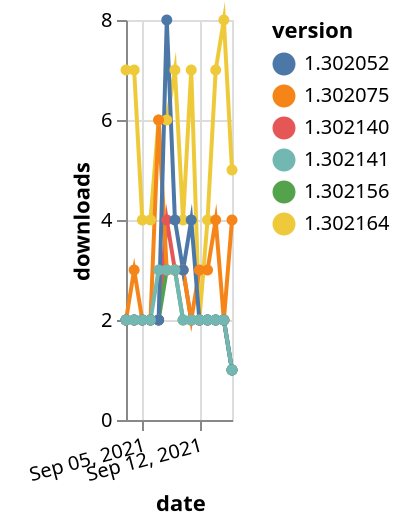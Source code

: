 {"$schema": "https://vega.github.io/schema/vega-lite/v5.json", "description": "A simple bar chart with embedded data.", "data": {"values": [{"date": "2021-09-03", "total": 3214, "delta": 7, "version": "1.302164"}, {"date": "2021-09-04", "total": 3221, "delta": 7, "version": "1.302164"}, {"date": "2021-09-05", "total": 3225, "delta": 4, "version": "1.302164"}, {"date": "2021-09-06", "total": 3229, "delta": 4, "version": "1.302164"}, {"date": "2021-09-07", "total": 3235, "delta": 6, "version": "1.302164"}, {"date": "2021-09-08", "total": 3241, "delta": 6, "version": "1.302164"}, {"date": "2021-09-09", "total": 3248, "delta": 7, "version": "1.302164"}, {"date": "2021-09-10", "total": 3252, "delta": 4, "version": "1.302164"}, {"date": "2021-09-11", "total": 3259, "delta": 7, "version": "1.302164"}, {"date": "2021-09-12", "total": 3261, "delta": 2, "version": "1.302164"}, {"date": "2021-09-13", "total": 3265, "delta": 4, "version": "1.302164"}, {"date": "2021-09-14", "total": 3272, "delta": 7, "version": "1.302164"}, {"date": "2021-09-15", "total": 3280, "delta": 8, "version": "1.302164"}, {"date": "2021-09-16", "total": 3285, "delta": 5, "version": "1.302164"}, {"date": "2021-09-03", "total": 2935, "delta": 2, "version": "1.302140"}, {"date": "2021-09-04", "total": 2937, "delta": 2, "version": "1.302140"}, {"date": "2021-09-05", "total": 2939, "delta": 2, "version": "1.302140"}, {"date": "2021-09-06", "total": 2941, "delta": 2, "version": "1.302140"}, {"date": "2021-09-07", "total": 2943, "delta": 2, "version": "1.302140"}, {"date": "2021-09-08", "total": 2947, "delta": 4, "version": "1.302140"}, {"date": "2021-09-09", "total": 2950, "delta": 3, "version": "1.302140"}, {"date": "2021-09-10", "total": 2953, "delta": 3, "version": "1.302140"}, {"date": "2021-09-11", "total": 2955, "delta": 2, "version": "1.302140"}, {"date": "2021-09-12", "total": 2957, "delta": 2, "version": "1.302140"}, {"date": "2021-09-13", "total": 2959, "delta": 2, "version": "1.302140"}, {"date": "2021-09-14", "total": 2961, "delta": 2, "version": "1.302140"}, {"date": "2021-09-15", "total": 2963, "delta": 2, "version": "1.302140"}, {"date": "2021-09-16", "total": 2964, "delta": 1, "version": "1.302140"}, {"date": "2021-09-03", "total": 3138, "delta": 2, "version": "1.302156"}, {"date": "2021-09-04", "total": 3140, "delta": 2, "version": "1.302156"}, {"date": "2021-09-05", "total": 3142, "delta": 2, "version": "1.302156"}, {"date": "2021-09-06", "total": 3144, "delta": 2, "version": "1.302156"}, {"date": "2021-09-07", "total": 3146, "delta": 2, "version": "1.302156"}, {"date": "2021-09-08", "total": 3149, "delta": 3, "version": "1.302156"}, {"date": "2021-09-09", "total": 3152, "delta": 3, "version": "1.302156"}, {"date": "2021-09-10", "total": 3154, "delta": 2, "version": "1.302156"}, {"date": "2021-09-11", "total": 3156, "delta": 2, "version": "1.302156"}, {"date": "2021-09-12", "total": 3158, "delta": 2, "version": "1.302156"}, {"date": "2021-09-13", "total": 3160, "delta": 2, "version": "1.302156"}, {"date": "2021-09-14", "total": 3162, "delta": 2, "version": "1.302156"}, {"date": "2021-09-15", "total": 3164, "delta": 2, "version": "1.302156"}, {"date": "2021-09-16", "total": 3165, "delta": 1, "version": "1.302156"}, {"date": "2021-09-03", "total": 8875, "delta": 2, "version": "1.302075"}, {"date": "2021-09-04", "total": 8878, "delta": 3, "version": "1.302075"}, {"date": "2021-09-05", "total": 8880, "delta": 2, "version": "1.302075"}, {"date": "2021-09-06", "total": 8882, "delta": 2, "version": "1.302075"}, {"date": "2021-09-07", "total": 8888, "delta": 6, "version": "1.302075"}, {"date": "2021-09-08", "total": 8891, "delta": 3, "version": "1.302075"}, {"date": "2021-09-09", "total": 8894, "delta": 3, "version": "1.302075"}, {"date": "2021-09-10", "total": 8897, "delta": 3, "version": "1.302075"}, {"date": "2021-09-11", "total": 8899, "delta": 2, "version": "1.302075"}, {"date": "2021-09-12", "total": 8902, "delta": 3, "version": "1.302075"}, {"date": "2021-09-13", "total": 8905, "delta": 3, "version": "1.302075"}, {"date": "2021-09-14", "total": 8909, "delta": 4, "version": "1.302075"}, {"date": "2021-09-15", "total": 8911, "delta": 2, "version": "1.302075"}, {"date": "2021-09-16", "total": 8915, "delta": 4, "version": "1.302075"}, {"date": "2021-09-03", "total": 5538, "delta": 2, "version": "1.302052"}, {"date": "2021-09-04", "total": 5540, "delta": 2, "version": "1.302052"}, {"date": "2021-09-05", "total": 5542, "delta": 2, "version": "1.302052"}, {"date": "2021-09-06", "total": 5544, "delta": 2, "version": "1.302052"}, {"date": "2021-09-07", "total": 5546, "delta": 2, "version": "1.302052"}, {"date": "2021-09-08", "total": 5554, "delta": 8, "version": "1.302052"}, {"date": "2021-09-09", "total": 5558, "delta": 4, "version": "1.302052"}, {"date": "2021-09-10", "total": 5561, "delta": 3, "version": "1.302052"}, {"date": "2021-09-11", "total": 5565, "delta": 4, "version": "1.302052"}, {"date": "2021-09-12", "total": 5567, "delta": 2, "version": "1.302052"}, {"date": "2021-09-13", "total": 5569, "delta": 2, "version": "1.302052"}, {"date": "2021-09-14", "total": 5571, "delta": 2, "version": "1.302052"}, {"date": "2021-09-15", "total": 5573, "delta": 2, "version": "1.302052"}, {"date": "2021-09-16", "total": 5574, "delta": 1, "version": "1.302052"}, {"date": "2021-09-03", "total": 2241, "delta": 2, "version": "1.302141"}, {"date": "2021-09-04", "total": 2243, "delta": 2, "version": "1.302141"}, {"date": "2021-09-05", "total": 2245, "delta": 2, "version": "1.302141"}, {"date": "2021-09-06", "total": 2247, "delta": 2, "version": "1.302141"}, {"date": "2021-09-07", "total": 2250, "delta": 3, "version": "1.302141"}, {"date": "2021-09-08", "total": 2253, "delta": 3, "version": "1.302141"}, {"date": "2021-09-09", "total": 2256, "delta": 3, "version": "1.302141"}, {"date": "2021-09-10", "total": 2258, "delta": 2, "version": "1.302141"}, {"date": "2021-09-11", "total": 2260, "delta": 2, "version": "1.302141"}, {"date": "2021-09-12", "total": 2262, "delta": 2, "version": "1.302141"}, {"date": "2021-09-13", "total": 2264, "delta": 2, "version": "1.302141"}, {"date": "2021-09-14", "total": 2266, "delta": 2, "version": "1.302141"}, {"date": "2021-09-15", "total": 2268, "delta": 2, "version": "1.302141"}, {"date": "2021-09-16", "total": 2269, "delta": 1, "version": "1.302141"}]}, "width": "container", "mark": {"type": "line", "point": {"filled": true}}, "encoding": {"x": {"field": "date", "type": "temporal", "timeUnit": "yearmonthdate", "title": "date", "axis": {"labelAngle": -15}}, "y": {"field": "delta", "type": "quantitative", "title": "downloads"}, "color": {"field": "version", "type": "nominal"}, "tooltip": {"field": "delta"}}}